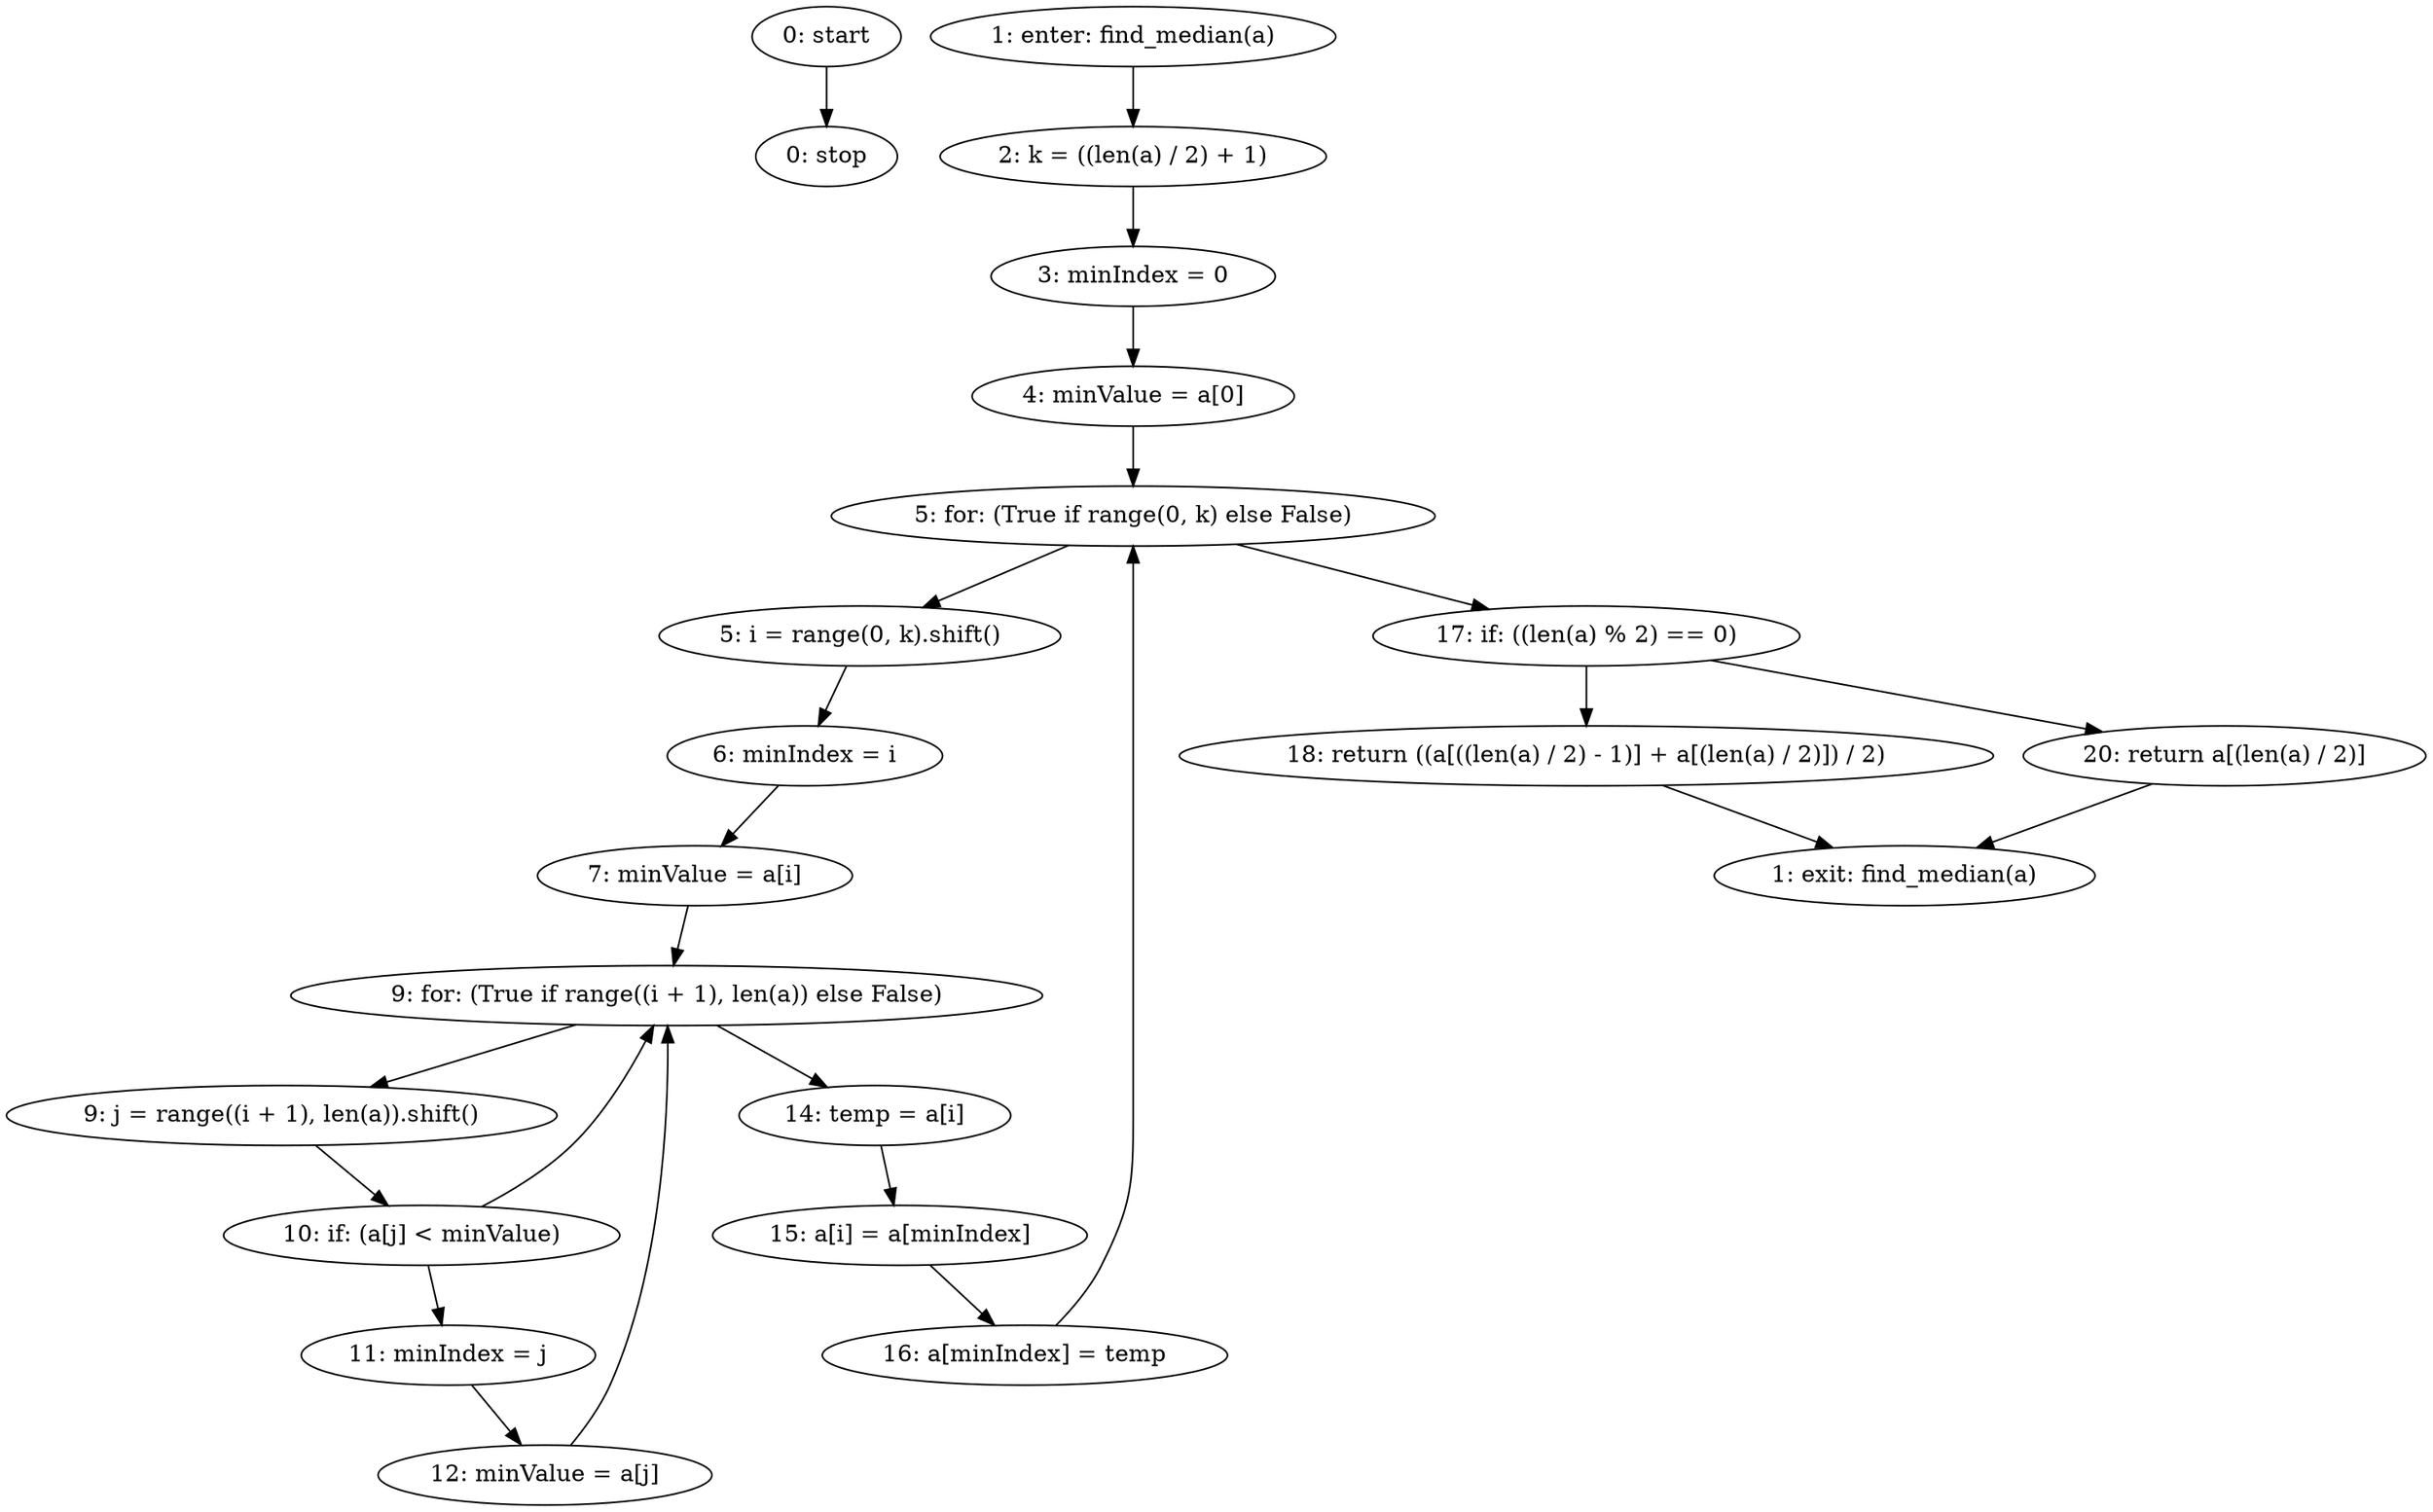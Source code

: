 strict digraph "" {
	node [label="\N"];
	0	[label="0: start"];
	21	[label="0: stop"];
	0 -> 21;
	1	[label="1: enter: find_median(a)"];
	3	[label="2: k = ((len(a) / 2) + 1)"];
	1 -> 3;
	4	[label="3: minIndex = 0"];
	3 -> 4;
	2	[label="1: exit: find_median(a)"];
	19	[label="18: return ((a[((len(a) / 2) - 1)] + a[(len(a) / 2)]) / 2)"];
	19 -> 2;
	20	[label="20: return a[(len(a) / 2)]"];
	20 -> 2;
	5	[label="4: minValue = a[0]"];
	4 -> 5;
	6	[label="5: for: (True if range(0, k) else False)"];
	5 -> 6;
	7	[label="5: i = range(0, k).shift()"];
	6 -> 7;
	18	[label="17: if: ((len(a) % 2) == 0)"];
	6 -> 18;
	8	[label="6: minIndex = i"];
	7 -> 8;
	18 -> 19;
	18 -> 20;
	17	[label="16: a[minIndex] = temp"];
	17 -> 6;
	9	[label="7: minValue = a[i]"];
	8 -> 9;
	10	[label="9: for: (True if range((i + 1), len(a)) else False)"];
	9 -> 10;
	11	[label="9: j = range((i + 1), len(a)).shift()"];
	10 -> 11;
	15	[label="14: temp = a[i]"];
	10 -> 15;
	12	[label="10: if: (a[j] < minValue)"];
	11 -> 12;
	16	[label="15: a[i] = a[minIndex]"];
	15 -> 16;
	14	[label="12: minValue = a[j]"];
	14 -> 10;
	12 -> 10;
	13	[label="11: minIndex = j"];
	12 -> 13;
	13 -> 14;
	16 -> 17;
}
